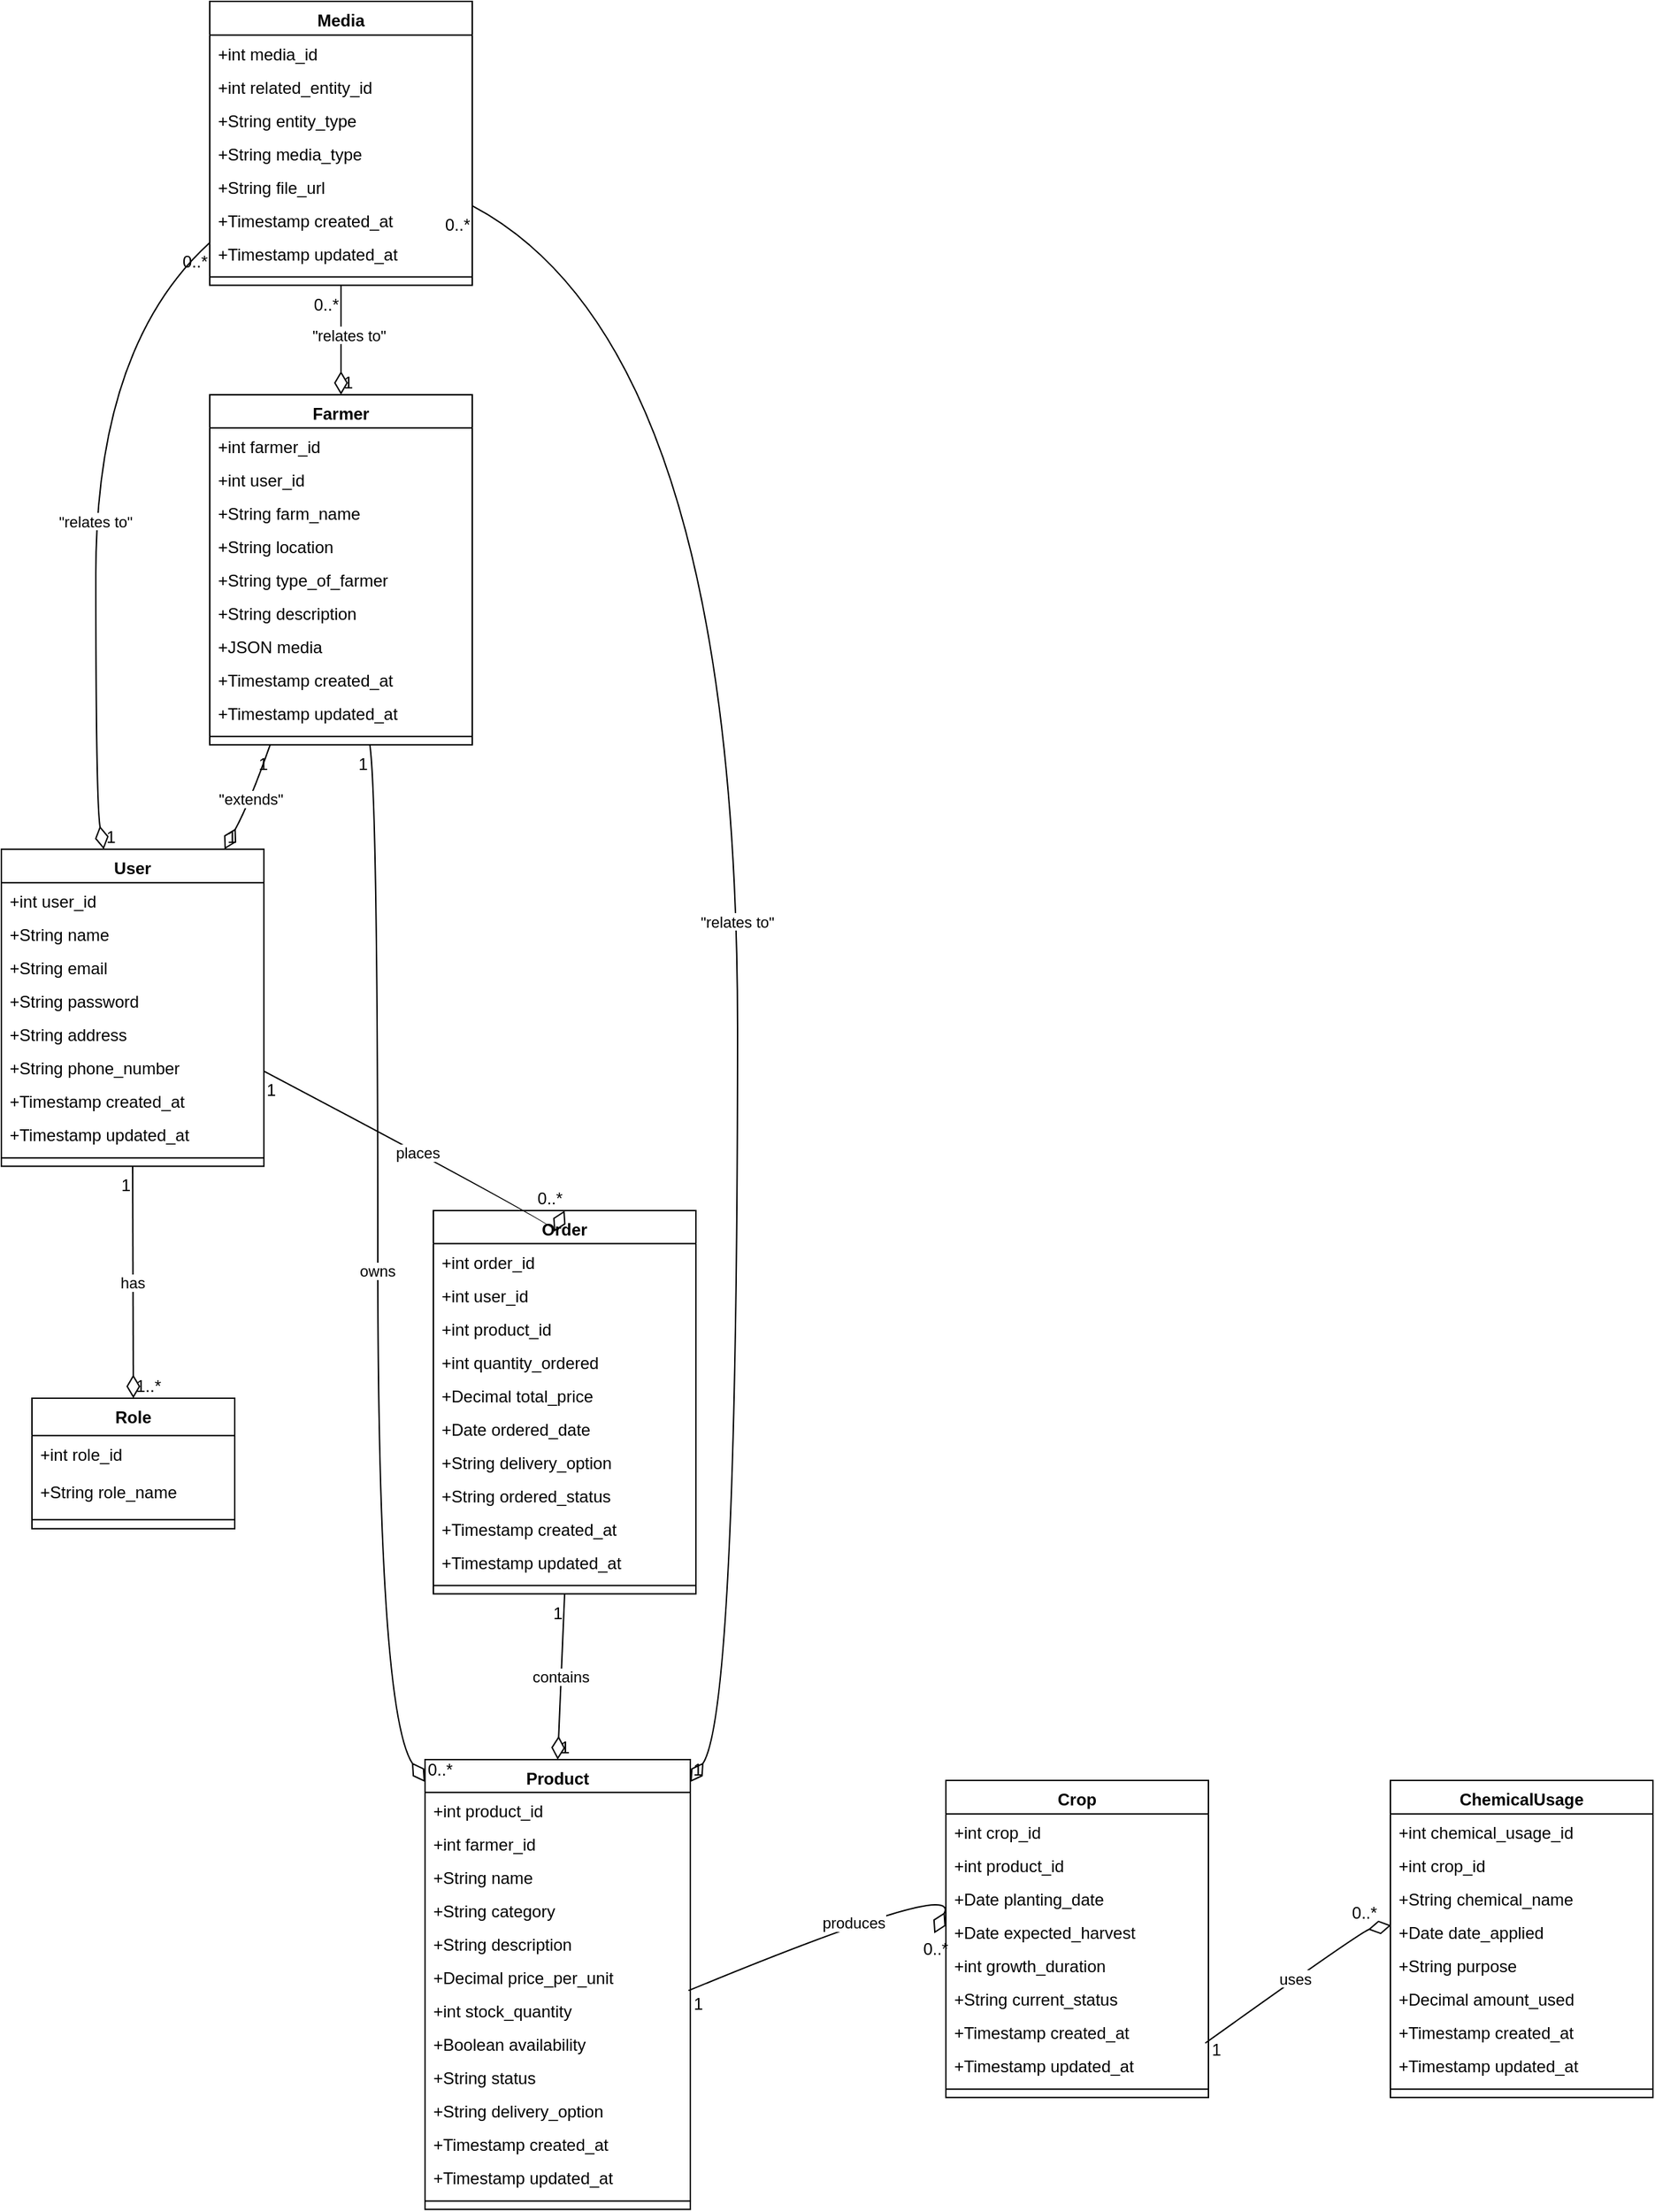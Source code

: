 <mxfile version="24.8.0">
  <diagram name="Page-1" id="ghGs1HB1qicQgcvRpp9M">
    <mxGraphModel dx="3500" dy="1857" grid="1" gridSize="10" guides="1" tooltips="1" connect="1" arrows="1" fold="1" page="1" pageScale="1" pageWidth="850" pageHeight="1100" math="0" shadow="0">
      <root>
        <mxCell id="0" />
        <mxCell id="1" parent="0" />
        <mxCell id="zw1SAavDIwvE712rOxfx-1" value="User" style="swimlane;fontStyle=1;align=center;verticalAlign=top;childLayout=stackLayout;horizontal=1;startSize=24.063;horizontalStack=0;resizeParent=1;resizeParentMax=0;resizeLast=0;collapsible=0;marginBottom=0;" parent="1" vertex="1">
          <mxGeometry x="20" y="630" width="189" height="228.063" as="geometry" />
        </mxCell>
        <mxCell id="zw1SAavDIwvE712rOxfx-2" value="+int user_id" style="text;strokeColor=none;fillColor=none;align=left;verticalAlign=top;spacingLeft=4;spacingRight=4;overflow=hidden;rotatable=0;points=[[0,0.5],[1,0.5]];portConstraint=eastwest;" parent="zw1SAavDIwvE712rOxfx-1" vertex="1">
          <mxGeometry y="24.063" width="189" height="24" as="geometry" />
        </mxCell>
        <mxCell id="zw1SAavDIwvE712rOxfx-3" value="+String name" style="text;strokeColor=none;fillColor=none;align=left;verticalAlign=top;spacingLeft=4;spacingRight=4;overflow=hidden;rotatable=0;points=[[0,0.5],[1,0.5]];portConstraint=eastwest;" parent="zw1SAavDIwvE712rOxfx-1" vertex="1">
          <mxGeometry y="48.063" width="189" height="24" as="geometry" />
        </mxCell>
        <mxCell id="zw1SAavDIwvE712rOxfx-4" value="+String email" style="text;strokeColor=none;fillColor=none;align=left;verticalAlign=top;spacingLeft=4;spacingRight=4;overflow=hidden;rotatable=0;points=[[0,0.5],[1,0.5]];portConstraint=eastwest;" parent="zw1SAavDIwvE712rOxfx-1" vertex="1">
          <mxGeometry y="72.063" width="189" height="24" as="geometry" />
        </mxCell>
        <mxCell id="zw1SAavDIwvE712rOxfx-5" value="+String password" style="text;strokeColor=none;fillColor=none;align=left;verticalAlign=top;spacingLeft=4;spacingRight=4;overflow=hidden;rotatable=0;points=[[0,0.5],[1,0.5]];portConstraint=eastwest;" parent="zw1SAavDIwvE712rOxfx-1" vertex="1">
          <mxGeometry y="96.063" width="189" height="24" as="geometry" />
        </mxCell>
        <mxCell id="zw1SAavDIwvE712rOxfx-6" value="+String address" style="text;strokeColor=none;fillColor=none;align=left;verticalAlign=top;spacingLeft=4;spacingRight=4;overflow=hidden;rotatable=0;points=[[0,0.5],[1,0.5]];portConstraint=eastwest;" parent="zw1SAavDIwvE712rOxfx-1" vertex="1">
          <mxGeometry y="120.063" width="189" height="24" as="geometry" />
        </mxCell>
        <mxCell id="zw1SAavDIwvE712rOxfx-7" value="+String phone_number" style="text;strokeColor=none;fillColor=none;align=left;verticalAlign=top;spacingLeft=4;spacingRight=4;overflow=hidden;rotatable=0;points=[[0,0.5],[1,0.5]];portConstraint=eastwest;" parent="zw1SAavDIwvE712rOxfx-1" vertex="1">
          <mxGeometry y="144.063" width="189" height="24" as="geometry" />
        </mxCell>
        <mxCell id="zw1SAavDIwvE712rOxfx-8" value="+Timestamp created_at" style="text;strokeColor=none;fillColor=none;align=left;verticalAlign=top;spacingLeft=4;spacingRight=4;overflow=hidden;rotatable=0;points=[[0,0.5],[1,0.5]];portConstraint=eastwest;" parent="zw1SAavDIwvE712rOxfx-1" vertex="1">
          <mxGeometry y="168.063" width="189" height="24" as="geometry" />
        </mxCell>
        <mxCell id="zw1SAavDIwvE712rOxfx-9" value="+Timestamp updated_at" style="text;strokeColor=none;fillColor=none;align=left;verticalAlign=top;spacingLeft=4;spacingRight=4;overflow=hidden;rotatable=0;points=[[0,0.5],[1,0.5]];portConstraint=eastwest;" parent="zw1SAavDIwvE712rOxfx-1" vertex="1">
          <mxGeometry y="192.063" width="189" height="24" as="geometry" />
        </mxCell>
        <mxCell id="zw1SAavDIwvE712rOxfx-10" style="line;strokeWidth=1;fillColor=none;align=left;verticalAlign=middle;spacingTop=-1;spacingLeft=3;spacingRight=3;rotatable=0;labelPosition=right;points=[];portConstraint=eastwest;strokeColor=inherit;" parent="zw1SAavDIwvE712rOxfx-1" vertex="1">
          <mxGeometry y="216.063" width="189" height="12" as="geometry" />
        </mxCell>
        <mxCell id="zw1SAavDIwvE712rOxfx-11" value="Role" style="swimlane;fontStyle=1;align=center;verticalAlign=top;childLayout=stackLayout;horizontal=1;startSize=26.914;horizontalStack=0;resizeParent=1;resizeParentMax=0;resizeLast=0;collapsible=0;marginBottom=0;" parent="1" vertex="1">
          <mxGeometry x="42" y="1025" width="146" height="93.914" as="geometry" />
        </mxCell>
        <mxCell id="zw1SAavDIwvE712rOxfx-12" value="+int role_id" style="text;strokeColor=none;fillColor=none;align=left;verticalAlign=top;spacingLeft=4;spacingRight=4;overflow=hidden;rotatable=0;points=[[0,0.5],[1,0.5]];portConstraint=eastwest;" parent="zw1SAavDIwvE712rOxfx-11" vertex="1">
          <mxGeometry y="26.914" width="146" height="27" as="geometry" />
        </mxCell>
        <mxCell id="zw1SAavDIwvE712rOxfx-13" value="+String role_name" style="text;strokeColor=none;fillColor=none;align=left;verticalAlign=top;spacingLeft=4;spacingRight=4;overflow=hidden;rotatable=0;points=[[0,0.5],[1,0.5]];portConstraint=eastwest;" parent="zw1SAavDIwvE712rOxfx-11" vertex="1">
          <mxGeometry y="53.914" width="146" height="27" as="geometry" />
        </mxCell>
        <mxCell id="zw1SAavDIwvE712rOxfx-14" style="line;strokeWidth=1;fillColor=none;align=left;verticalAlign=middle;spacingTop=-1;spacingLeft=3;spacingRight=3;rotatable=0;labelPosition=right;points=[];portConstraint=eastwest;strokeColor=inherit;" parent="zw1SAavDIwvE712rOxfx-11" vertex="1">
          <mxGeometry y="80.914" width="146" height="13" as="geometry" />
        </mxCell>
        <mxCell id="zw1SAavDIwvE712rOxfx-15" value="Farmer" style="swimlane;fontStyle=1;align=center;verticalAlign=top;childLayout=stackLayout;horizontal=1;startSize=23.905;horizontalStack=0;resizeParent=1;resizeParentMax=0;resizeLast=0;collapsible=0;marginBottom=0;" parent="1" vertex="1">
          <mxGeometry x="170" y="303" width="189" height="251.905" as="geometry" />
        </mxCell>
        <mxCell id="zw1SAavDIwvE712rOxfx-16" value="+int farmer_id" style="text;strokeColor=none;fillColor=none;align=left;verticalAlign=top;spacingLeft=4;spacingRight=4;overflow=hidden;rotatable=0;points=[[0,0.5],[1,0.5]];portConstraint=eastwest;" parent="zw1SAavDIwvE712rOxfx-15" vertex="1">
          <mxGeometry y="23.905" width="189" height="24" as="geometry" />
        </mxCell>
        <mxCell id="zw1SAavDIwvE712rOxfx-17" value="+int user_id" style="text;strokeColor=none;fillColor=none;align=left;verticalAlign=top;spacingLeft=4;spacingRight=4;overflow=hidden;rotatable=0;points=[[0,0.5],[1,0.5]];portConstraint=eastwest;" parent="zw1SAavDIwvE712rOxfx-15" vertex="1">
          <mxGeometry y="47.905" width="189" height="24" as="geometry" />
        </mxCell>
        <mxCell id="zw1SAavDIwvE712rOxfx-18" value="+String farm_name" style="text;strokeColor=none;fillColor=none;align=left;verticalAlign=top;spacingLeft=4;spacingRight=4;overflow=hidden;rotatable=0;points=[[0,0.5],[1,0.5]];portConstraint=eastwest;" parent="zw1SAavDIwvE712rOxfx-15" vertex="1">
          <mxGeometry y="71.905" width="189" height="24" as="geometry" />
        </mxCell>
        <mxCell id="zw1SAavDIwvE712rOxfx-19" value="+String location" style="text;strokeColor=none;fillColor=none;align=left;verticalAlign=top;spacingLeft=4;spacingRight=4;overflow=hidden;rotatable=0;points=[[0,0.5],[1,0.5]];portConstraint=eastwest;" parent="zw1SAavDIwvE712rOxfx-15" vertex="1">
          <mxGeometry y="95.905" width="189" height="24" as="geometry" />
        </mxCell>
        <mxCell id="zw1SAavDIwvE712rOxfx-20" value="+String type_of_farmer" style="text;strokeColor=none;fillColor=none;align=left;verticalAlign=top;spacingLeft=4;spacingRight=4;overflow=hidden;rotatable=0;points=[[0,0.5],[1,0.5]];portConstraint=eastwest;" parent="zw1SAavDIwvE712rOxfx-15" vertex="1">
          <mxGeometry y="119.905" width="189" height="24" as="geometry" />
        </mxCell>
        <mxCell id="zw1SAavDIwvE712rOxfx-21" value="+String description" style="text;strokeColor=none;fillColor=none;align=left;verticalAlign=top;spacingLeft=4;spacingRight=4;overflow=hidden;rotatable=0;points=[[0,0.5],[1,0.5]];portConstraint=eastwest;" parent="zw1SAavDIwvE712rOxfx-15" vertex="1">
          <mxGeometry y="143.905" width="189" height="24" as="geometry" />
        </mxCell>
        <mxCell id="zw1SAavDIwvE712rOxfx-22" value="+JSON media" style="text;strokeColor=none;fillColor=none;align=left;verticalAlign=top;spacingLeft=4;spacingRight=4;overflow=hidden;rotatable=0;points=[[0,0.5],[1,0.5]];portConstraint=eastwest;" parent="zw1SAavDIwvE712rOxfx-15" vertex="1">
          <mxGeometry y="167.905" width="189" height="24" as="geometry" />
        </mxCell>
        <mxCell id="zw1SAavDIwvE712rOxfx-23" value="+Timestamp created_at" style="text;strokeColor=none;fillColor=none;align=left;verticalAlign=top;spacingLeft=4;spacingRight=4;overflow=hidden;rotatable=0;points=[[0,0.5],[1,0.5]];portConstraint=eastwest;" parent="zw1SAavDIwvE712rOxfx-15" vertex="1">
          <mxGeometry y="191.905" width="189" height="24" as="geometry" />
        </mxCell>
        <mxCell id="zw1SAavDIwvE712rOxfx-24" value="+Timestamp updated_at" style="text;strokeColor=none;fillColor=none;align=left;verticalAlign=top;spacingLeft=4;spacingRight=4;overflow=hidden;rotatable=0;points=[[0,0.5],[1,0.5]];portConstraint=eastwest;" parent="zw1SAavDIwvE712rOxfx-15" vertex="1">
          <mxGeometry y="215.905" width="189" height="24" as="geometry" />
        </mxCell>
        <mxCell id="zw1SAavDIwvE712rOxfx-25" style="line;strokeWidth=1;fillColor=none;align=left;verticalAlign=middle;spacingTop=-1;spacingLeft=3;spacingRight=3;rotatable=0;labelPosition=right;points=[];portConstraint=eastwest;strokeColor=inherit;" parent="zw1SAavDIwvE712rOxfx-15" vertex="1">
          <mxGeometry y="239.905" width="189" height="12" as="geometry" />
        </mxCell>
        <mxCell id="zw1SAavDIwvE712rOxfx-26" value="Product" style="swimlane;fontStyle=1;align=center;verticalAlign=top;childLayout=stackLayout;horizontal=1;startSize=23.57;horizontalStack=0;resizeParent=1;resizeParentMax=0;resizeLast=0;collapsible=0;marginBottom=0;" parent="1" vertex="1">
          <mxGeometry x="325" y="1285" width="191" height="323.57" as="geometry" />
        </mxCell>
        <mxCell id="zw1SAavDIwvE712rOxfx-27" value="+int product_id" style="text;strokeColor=none;fillColor=none;align=left;verticalAlign=top;spacingLeft=4;spacingRight=4;overflow=hidden;rotatable=0;points=[[0,0.5],[1,0.5]];portConstraint=eastwest;" parent="zw1SAavDIwvE712rOxfx-26" vertex="1">
          <mxGeometry y="23.57" width="191" height="24" as="geometry" />
        </mxCell>
        <mxCell id="zw1SAavDIwvE712rOxfx-28" value="+int farmer_id" style="text;strokeColor=none;fillColor=none;align=left;verticalAlign=top;spacingLeft=4;spacingRight=4;overflow=hidden;rotatable=0;points=[[0,0.5],[1,0.5]];portConstraint=eastwest;" parent="zw1SAavDIwvE712rOxfx-26" vertex="1">
          <mxGeometry y="47.57" width="191" height="24" as="geometry" />
        </mxCell>
        <mxCell id="zw1SAavDIwvE712rOxfx-29" value="+String name" style="text;strokeColor=none;fillColor=none;align=left;verticalAlign=top;spacingLeft=4;spacingRight=4;overflow=hidden;rotatable=0;points=[[0,0.5],[1,0.5]];portConstraint=eastwest;" parent="zw1SAavDIwvE712rOxfx-26" vertex="1">
          <mxGeometry y="71.57" width="191" height="24" as="geometry" />
        </mxCell>
        <mxCell id="zw1SAavDIwvE712rOxfx-30" value="+String category" style="text;strokeColor=none;fillColor=none;align=left;verticalAlign=top;spacingLeft=4;spacingRight=4;overflow=hidden;rotatable=0;points=[[0,0.5],[1,0.5]];portConstraint=eastwest;" parent="zw1SAavDIwvE712rOxfx-26" vertex="1">
          <mxGeometry y="95.57" width="191" height="24" as="geometry" />
        </mxCell>
        <mxCell id="zw1SAavDIwvE712rOxfx-31" value="+String description" style="text;strokeColor=none;fillColor=none;align=left;verticalAlign=top;spacingLeft=4;spacingRight=4;overflow=hidden;rotatable=0;points=[[0,0.5],[1,0.5]];portConstraint=eastwest;" parent="zw1SAavDIwvE712rOxfx-26" vertex="1">
          <mxGeometry y="119.57" width="191" height="24" as="geometry" />
        </mxCell>
        <mxCell id="zw1SAavDIwvE712rOxfx-32" value="+Decimal price_per_unit" style="text;strokeColor=none;fillColor=none;align=left;verticalAlign=top;spacingLeft=4;spacingRight=4;overflow=hidden;rotatable=0;points=[[0,0.5],[1,0.5]];portConstraint=eastwest;" parent="zw1SAavDIwvE712rOxfx-26" vertex="1">
          <mxGeometry y="143.57" width="191" height="24" as="geometry" />
        </mxCell>
        <mxCell id="zw1SAavDIwvE712rOxfx-33" value="+int stock_quantity" style="text;strokeColor=none;fillColor=none;align=left;verticalAlign=top;spacingLeft=4;spacingRight=4;overflow=hidden;rotatable=0;points=[[0,0.5],[1,0.5]];portConstraint=eastwest;" parent="zw1SAavDIwvE712rOxfx-26" vertex="1">
          <mxGeometry y="167.57" width="191" height="24" as="geometry" />
        </mxCell>
        <mxCell id="zw1SAavDIwvE712rOxfx-34" value="+Boolean availability" style="text;strokeColor=none;fillColor=none;align=left;verticalAlign=top;spacingLeft=4;spacingRight=4;overflow=hidden;rotatable=0;points=[[0,0.5],[1,0.5]];portConstraint=eastwest;" parent="zw1SAavDIwvE712rOxfx-26" vertex="1">
          <mxGeometry y="191.57" width="191" height="24" as="geometry" />
        </mxCell>
        <mxCell id="zw1SAavDIwvE712rOxfx-35" value="+String status" style="text;strokeColor=none;fillColor=none;align=left;verticalAlign=top;spacingLeft=4;spacingRight=4;overflow=hidden;rotatable=0;points=[[0,0.5],[1,0.5]];portConstraint=eastwest;" parent="zw1SAavDIwvE712rOxfx-26" vertex="1">
          <mxGeometry y="215.57" width="191" height="24" as="geometry" />
        </mxCell>
        <mxCell id="zw1SAavDIwvE712rOxfx-36" value="+String delivery_option" style="text;strokeColor=none;fillColor=none;align=left;verticalAlign=top;spacingLeft=4;spacingRight=4;overflow=hidden;rotatable=0;points=[[0,0.5],[1,0.5]];portConstraint=eastwest;" parent="zw1SAavDIwvE712rOxfx-26" vertex="1">
          <mxGeometry y="239.57" width="191" height="24" as="geometry" />
        </mxCell>
        <mxCell id="zw1SAavDIwvE712rOxfx-37" value="+Timestamp created_at" style="text;strokeColor=none;fillColor=none;align=left;verticalAlign=top;spacingLeft=4;spacingRight=4;overflow=hidden;rotatable=0;points=[[0,0.5],[1,0.5]];portConstraint=eastwest;" parent="zw1SAavDIwvE712rOxfx-26" vertex="1">
          <mxGeometry y="263.57" width="191" height="24" as="geometry" />
        </mxCell>
        <mxCell id="zw1SAavDIwvE712rOxfx-38" value="+Timestamp updated_at" style="text;strokeColor=none;fillColor=none;align=left;verticalAlign=top;spacingLeft=4;spacingRight=4;overflow=hidden;rotatable=0;points=[[0,0.5],[1,0.5]];portConstraint=eastwest;" parent="zw1SAavDIwvE712rOxfx-26" vertex="1">
          <mxGeometry y="287.57" width="191" height="24" as="geometry" />
        </mxCell>
        <mxCell id="zw1SAavDIwvE712rOxfx-39" style="line;strokeWidth=1;fillColor=none;align=left;verticalAlign=middle;spacingTop=-1;spacingLeft=3;spacingRight=3;rotatable=0;labelPosition=right;points=[];portConstraint=eastwest;strokeColor=inherit;" parent="zw1SAavDIwvE712rOxfx-26" vertex="1">
          <mxGeometry y="311.57" width="191" height="12" as="geometry" />
        </mxCell>
        <mxCell id="zw1SAavDIwvE712rOxfx-40" value="Crop" style="swimlane;fontStyle=1;align=center;verticalAlign=top;childLayout=stackLayout;horizontal=1;startSize=24.063;horizontalStack=0;resizeParent=1;resizeParentMax=0;resizeLast=0;collapsible=0;marginBottom=0;" parent="1" vertex="1">
          <mxGeometry x="700" y="1300" width="189" height="228.063" as="geometry" />
        </mxCell>
        <mxCell id="zw1SAavDIwvE712rOxfx-41" value="+int crop_id" style="text;strokeColor=none;fillColor=none;align=left;verticalAlign=top;spacingLeft=4;spacingRight=4;overflow=hidden;rotatable=0;points=[[0,0.5],[1,0.5]];portConstraint=eastwest;" parent="zw1SAavDIwvE712rOxfx-40" vertex="1">
          <mxGeometry y="24.063" width="189" height="24" as="geometry" />
        </mxCell>
        <mxCell id="zw1SAavDIwvE712rOxfx-42" value="+int product_id" style="text;strokeColor=none;fillColor=none;align=left;verticalAlign=top;spacingLeft=4;spacingRight=4;overflow=hidden;rotatable=0;points=[[0,0.5],[1,0.5]];portConstraint=eastwest;" parent="zw1SAavDIwvE712rOxfx-40" vertex="1">
          <mxGeometry y="48.063" width="189" height="24" as="geometry" />
        </mxCell>
        <mxCell id="zw1SAavDIwvE712rOxfx-43" value="+Date planting_date" style="text;strokeColor=none;fillColor=none;align=left;verticalAlign=top;spacingLeft=4;spacingRight=4;overflow=hidden;rotatable=0;points=[[0,0.5],[1,0.5]];portConstraint=eastwest;" parent="zw1SAavDIwvE712rOxfx-40" vertex="1">
          <mxGeometry y="72.063" width="189" height="24" as="geometry" />
        </mxCell>
        <mxCell id="zw1SAavDIwvE712rOxfx-44" value="+Date expected_harvest" style="text;strokeColor=none;fillColor=none;align=left;verticalAlign=top;spacingLeft=4;spacingRight=4;overflow=hidden;rotatable=0;points=[[0,0.5],[1,0.5]];portConstraint=eastwest;" parent="zw1SAavDIwvE712rOxfx-40" vertex="1">
          <mxGeometry y="96.063" width="189" height="24" as="geometry" />
        </mxCell>
        <mxCell id="zw1SAavDIwvE712rOxfx-45" value="+int growth_duration" style="text;strokeColor=none;fillColor=none;align=left;verticalAlign=top;spacingLeft=4;spacingRight=4;overflow=hidden;rotatable=0;points=[[0,0.5],[1,0.5]];portConstraint=eastwest;" parent="zw1SAavDIwvE712rOxfx-40" vertex="1">
          <mxGeometry y="120.063" width="189" height="24" as="geometry" />
        </mxCell>
        <mxCell id="zw1SAavDIwvE712rOxfx-46" value="+String current_status" style="text;strokeColor=none;fillColor=none;align=left;verticalAlign=top;spacingLeft=4;spacingRight=4;overflow=hidden;rotatable=0;points=[[0,0.5],[1,0.5]];portConstraint=eastwest;" parent="zw1SAavDIwvE712rOxfx-40" vertex="1">
          <mxGeometry y="144.063" width="189" height="24" as="geometry" />
        </mxCell>
        <mxCell id="zw1SAavDIwvE712rOxfx-47" value="+Timestamp created_at" style="text;strokeColor=none;fillColor=none;align=left;verticalAlign=top;spacingLeft=4;spacingRight=4;overflow=hidden;rotatable=0;points=[[0,0.5],[1,0.5]];portConstraint=eastwest;" parent="zw1SAavDIwvE712rOxfx-40" vertex="1">
          <mxGeometry y="168.063" width="189" height="24" as="geometry" />
        </mxCell>
        <mxCell id="zw1SAavDIwvE712rOxfx-48" value="+Timestamp updated_at" style="text;strokeColor=none;fillColor=none;align=left;verticalAlign=top;spacingLeft=4;spacingRight=4;overflow=hidden;rotatable=0;points=[[0,0.5],[1,0.5]];portConstraint=eastwest;" parent="zw1SAavDIwvE712rOxfx-40" vertex="1">
          <mxGeometry y="192.063" width="189" height="24" as="geometry" />
        </mxCell>
        <mxCell id="zw1SAavDIwvE712rOxfx-49" style="line;strokeWidth=1;fillColor=none;align=left;verticalAlign=middle;spacingTop=-1;spacingLeft=3;spacingRight=3;rotatable=0;labelPosition=right;points=[];portConstraint=eastwest;strokeColor=inherit;" parent="zw1SAavDIwvE712rOxfx-40" vertex="1">
          <mxGeometry y="216.063" width="189" height="12" as="geometry" />
        </mxCell>
        <mxCell id="zw1SAavDIwvE712rOxfx-50" value="ChemicalUsage" style="swimlane;fontStyle=1;align=center;verticalAlign=top;childLayout=stackLayout;horizontal=1;startSize=24.063;horizontalStack=0;resizeParent=1;resizeParentMax=0;resizeLast=0;collapsible=0;marginBottom=0;" parent="1" vertex="1">
          <mxGeometry x="1020" y="1300" width="189" height="228.063" as="geometry" />
        </mxCell>
        <mxCell id="zw1SAavDIwvE712rOxfx-51" value="+int chemical_usage_id" style="text;strokeColor=none;fillColor=none;align=left;verticalAlign=top;spacingLeft=4;spacingRight=4;overflow=hidden;rotatable=0;points=[[0,0.5],[1,0.5]];portConstraint=eastwest;" parent="zw1SAavDIwvE712rOxfx-50" vertex="1">
          <mxGeometry y="24.063" width="189" height="24" as="geometry" />
        </mxCell>
        <mxCell id="zw1SAavDIwvE712rOxfx-52" value="+int crop_id" style="text;strokeColor=none;fillColor=none;align=left;verticalAlign=top;spacingLeft=4;spacingRight=4;overflow=hidden;rotatable=0;points=[[0,0.5],[1,0.5]];portConstraint=eastwest;" parent="zw1SAavDIwvE712rOxfx-50" vertex="1">
          <mxGeometry y="48.063" width="189" height="24" as="geometry" />
        </mxCell>
        <mxCell id="zw1SAavDIwvE712rOxfx-53" value="+String chemical_name" style="text;strokeColor=none;fillColor=none;align=left;verticalAlign=top;spacingLeft=4;spacingRight=4;overflow=hidden;rotatable=0;points=[[0,0.5],[1,0.5]];portConstraint=eastwest;" parent="zw1SAavDIwvE712rOxfx-50" vertex="1">
          <mxGeometry y="72.063" width="189" height="24" as="geometry" />
        </mxCell>
        <mxCell id="zw1SAavDIwvE712rOxfx-54" value="+Date date_applied" style="text;strokeColor=none;fillColor=none;align=left;verticalAlign=top;spacingLeft=4;spacingRight=4;overflow=hidden;rotatable=0;points=[[0,0.5],[1,0.5]];portConstraint=eastwest;" parent="zw1SAavDIwvE712rOxfx-50" vertex="1">
          <mxGeometry y="96.063" width="189" height="24" as="geometry" />
        </mxCell>
        <mxCell id="zw1SAavDIwvE712rOxfx-55" value="+String purpose" style="text;strokeColor=none;fillColor=none;align=left;verticalAlign=top;spacingLeft=4;spacingRight=4;overflow=hidden;rotatable=0;points=[[0,0.5],[1,0.5]];portConstraint=eastwest;" parent="zw1SAavDIwvE712rOxfx-50" vertex="1">
          <mxGeometry y="120.063" width="189" height="24" as="geometry" />
        </mxCell>
        <mxCell id="zw1SAavDIwvE712rOxfx-56" value="+Decimal amount_used" style="text;strokeColor=none;fillColor=none;align=left;verticalAlign=top;spacingLeft=4;spacingRight=4;overflow=hidden;rotatable=0;points=[[0,0.5],[1,0.5]];portConstraint=eastwest;" parent="zw1SAavDIwvE712rOxfx-50" vertex="1">
          <mxGeometry y="144.063" width="189" height="24" as="geometry" />
        </mxCell>
        <mxCell id="zw1SAavDIwvE712rOxfx-57" value="+Timestamp created_at" style="text;strokeColor=none;fillColor=none;align=left;verticalAlign=top;spacingLeft=4;spacingRight=4;overflow=hidden;rotatable=0;points=[[0,0.5],[1,0.5]];portConstraint=eastwest;" parent="zw1SAavDIwvE712rOxfx-50" vertex="1">
          <mxGeometry y="168.063" width="189" height="24" as="geometry" />
        </mxCell>
        <mxCell id="zw1SAavDIwvE712rOxfx-58" value="+Timestamp updated_at" style="text;strokeColor=none;fillColor=none;align=left;verticalAlign=top;spacingLeft=4;spacingRight=4;overflow=hidden;rotatable=0;points=[[0,0.5],[1,0.5]];portConstraint=eastwest;" parent="zw1SAavDIwvE712rOxfx-50" vertex="1">
          <mxGeometry y="192.063" width="189" height="24" as="geometry" />
        </mxCell>
        <mxCell id="zw1SAavDIwvE712rOxfx-59" style="line;strokeWidth=1;fillColor=none;align=left;verticalAlign=middle;spacingTop=-1;spacingLeft=3;spacingRight=3;rotatable=0;labelPosition=right;points=[];portConstraint=eastwest;strokeColor=inherit;" parent="zw1SAavDIwvE712rOxfx-50" vertex="1">
          <mxGeometry y="216.063" width="189" height="12" as="geometry" />
        </mxCell>
        <mxCell id="zw1SAavDIwvE712rOxfx-60" value="Order" style="swimlane;fontStyle=1;align=center;verticalAlign=top;childLayout=stackLayout;horizontal=1;startSize=23.774;horizontalStack=0;resizeParent=1;resizeParentMax=0;resizeLast=0;collapsible=0;marginBottom=0;" parent="1" vertex="1">
          <mxGeometry x="331" y="890" width="189" height="275.774" as="geometry" />
        </mxCell>
        <mxCell id="zw1SAavDIwvE712rOxfx-61" value="+int order_id" style="text;strokeColor=none;fillColor=none;align=left;verticalAlign=top;spacingLeft=4;spacingRight=4;overflow=hidden;rotatable=0;points=[[0,0.5],[1,0.5]];portConstraint=eastwest;" parent="zw1SAavDIwvE712rOxfx-60" vertex="1">
          <mxGeometry y="23.774" width="189" height="24" as="geometry" />
        </mxCell>
        <mxCell id="zw1SAavDIwvE712rOxfx-62" value="+int user_id" style="text;strokeColor=none;fillColor=none;align=left;verticalAlign=top;spacingLeft=4;spacingRight=4;overflow=hidden;rotatable=0;points=[[0,0.5],[1,0.5]];portConstraint=eastwest;" parent="zw1SAavDIwvE712rOxfx-60" vertex="1">
          <mxGeometry y="47.774" width="189" height="24" as="geometry" />
        </mxCell>
        <mxCell id="zw1SAavDIwvE712rOxfx-63" value="+int product_id" style="text;strokeColor=none;fillColor=none;align=left;verticalAlign=top;spacingLeft=4;spacingRight=4;overflow=hidden;rotatable=0;points=[[0,0.5],[1,0.5]];portConstraint=eastwest;" parent="zw1SAavDIwvE712rOxfx-60" vertex="1">
          <mxGeometry y="71.774" width="189" height="24" as="geometry" />
        </mxCell>
        <mxCell id="zw1SAavDIwvE712rOxfx-64" value="+int quantity_ordered" style="text;strokeColor=none;fillColor=none;align=left;verticalAlign=top;spacingLeft=4;spacingRight=4;overflow=hidden;rotatable=0;points=[[0,0.5],[1,0.5]];portConstraint=eastwest;" parent="zw1SAavDIwvE712rOxfx-60" vertex="1">
          <mxGeometry y="95.774" width="189" height="24" as="geometry" />
        </mxCell>
        <mxCell id="zw1SAavDIwvE712rOxfx-65" value="+Decimal total_price" style="text;strokeColor=none;fillColor=none;align=left;verticalAlign=top;spacingLeft=4;spacingRight=4;overflow=hidden;rotatable=0;points=[[0,0.5],[1,0.5]];portConstraint=eastwest;" parent="zw1SAavDIwvE712rOxfx-60" vertex="1">
          <mxGeometry y="119.774" width="189" height="24" as="geometry" />
        </mxCell>
        <mxCell id="zw1SAavDIwvE712rOxfx-66" value="+Date ordered_date" style="text;strokeColor=none;fillColor=none;align=left;verticalAlign=top;spacingLeft=4;spacingRight=4;overflow=hidden;rotatable=0;points=[[0,0.5],[1,0.5]];portConstraint=eastwest;" parent="zw1SAavDIwvE712rOxfx-60" vertex="1">
          <mxGeometry y="143.774" width="189" height="24" as="geometry" />
        </mxCell>
        <mxCell id="zw1SAavDIwvE712rOxfx-67" value="+String delivery_option" style="text;strokeColor=none;fillColor=none;align=left;verticalAlign=top;spacingLeft=4;spacingRight=4;overflow=hidden;rotatable=0;points=[[0,0.5],[1,0.5]];portConstraint=eastwest;" parent="zw1SAavDIwvE712rOxfx-60" vertex="1">
          <mxGeometry y="167.774" width="189" height="24" as="geometry" />
        </mxCell>
        <mxCell id="zw1SAavDIwvE712rOxfx-68" value="+String ordered_status" style="text;strokeColor=none;fillColor=none;align=left;verticalAlign=top;spacingLeft=4;spacingRight=4;overflow=hidden;rotatable=0;points=[[0,0.5],[1,0.5]];portConstraint=eastwest;" parent="zw1SAavDIwvE712rOxfx-60" vertex="1">
          <mxGeometry y="191.774" width="189" height="24" as="geometry" />
        </mxCell>
        <mxCell id="zw1SAavDIwvE712rOxfx-69" value="+Timestamp created_at" style="text;strokeColor=none;fillColor=none;align=left;verticalAlign=top;spacingLeft=4;spacingRight=4;overflow=hidden;rotatable=0;points=[[0,0.5],[1,0.5]];portConstraint=eastwest;" parent="zw1SAavDIwvE712rOxfx-60" vertex="1">
          <mxGeometry y="215.774" width="189" height="24" as="geometry" />
        </mxCell>
        <mxCell id="zw1SAavDIwvE712rOxfx-70" value="+Timestamp updated_at" style="text;strokeColor=none;fillColor=none;align=left;verticalAlign=top;spacingLeft=4;spacingRight=4;overflow=hidden;rotatable=0;points=[[0,0.5],[1,0.5]];portConstraint=eastwest;" parent="zw1SAavDIwvE712rOxfx-60" vertex="1">
          <mxGeometry y="239.774" width="189" height="24" as="geometry" />
        </mxCell>
        <mxCell id="zw1SAavDIwvE712rOxfx-71" style="line;strokeWidth=1;fillColor=none;align=left;verticalAlign=middle;spacingTop=-1;spacingLeft=3;spacingRight=3;rotatable=0;labelPosition=right;points=[];portConstraint=eastwest;strokeColor=inherit;" parent="zw1SAavDIwvE712rOxfx-60" vertex="1">
          <mxGeometry y="263.774" width="189" height="12" as="geometry" />
        </mxCell>
        <mxCell id="zw1SAavDIwvE712rOxfx-72" value="Media" style="swimlane;fontStyle=1;align=center;verticalAlign=top;childLayout=stackLayout;horizontal=1;startSize=24.259;horizontalStack=0;resizeParent=1;resizeParentMax=0;resizeLast=0;collapsible=0;marginBottom=0;" parent="1" vertex="1">
          <mxGeometry x="170" y="20" width="189" height="204.259" as="geometry" />
        </mxCell>
        <mxCell id="zw1SAavDIwvE712rOxfx-73" value="+int media_id" style="text;strokeColor=none;fillColor=none;align=left;verticalAlign=top;spacingLeft=4;spacingRight=4;overflow=hidden;rotatable=0;points=[[0,0.5],[1,0.5]];portConstraint=eastwest;" parent="zw1SAavDIwvE712rOxfx-72" vertex="1">
          <mxGeometry y="24.259" width="189" height="24" as="geometry" />
        </mxCell>
        <mxCell id="zw1SAavDIwvE712rOxfx-74" value="+int related_entity_id" style="text;strokeColor=none;fillColor=none;align=left;verticalAlign=top;spacingLeft=4;spacingRight=4;overflow=hidden;rotatable=0;points=[[0,0.5],[1,0.5]];portConstraint=eastwest;" parent="zw1SAavDIwvE712rOxfx-72" vertex="1">
          <mxGeometry y="48.259" width="189" height="24" as="geometry" />
        </mxCell>
        <mxCell id="zw1SAavDIwvE712rOxfx-75" value="+String entity_type" style="text;strokeColor=none;fillColor=none;align=left;verticalAlign=top;spacingLeft=4;spacingRight=4;overflow=hidden;rotatable=0;points=[[0,0.5],[1,0.5]];portConstraint=eastwest;" parent="zw1SAavDIwvE712rOxfx-72" vertex="1">
          <mxGeometry y="72.259" width="189" height="24" as="geometry" />
        </mxCell>
        <mxCell id="zw1SAavDIwvE712rOxfx-76" value="+String media_type" style="text;strokeColor=none;fillColor=none;align=left;verticalAlign=top;spacingLeft=4;spacingRight=4;overflow=hidden;rotatable=0;points=[[0,0.5],[1,0.5]];portConstraint=eastwest;" parent="zw1SAavDIwvE712rOxfx-72" vertex="1">
          <mxGeometry y="96.259" width="189" height="24" as="geometry" />
        </mxCell>
        <mxCell id="zw1SAavDIwvE712rOxfx-77" value="+String file_url" style="text;strokeColor=none;fillColor=none;align=left;verticalAlign=top;spacingLeft=4;spacingRight=4;overflow=hidden;rotatable=0;points=[[0,0.5],[1,0.5]];portConstraint=eastwest;" parent="zw1SAavDIwvE712rOxfx-72" vertex="1">
          <mxGeometry y="120.259" width="189" height="24" as="geometry" />
        </mxCell>
        <mxCell id="zw1SAavDIwvE712rOxfx-78" value="+Timestamp created_at" style="text;strokeColor=none;fillColor=none;align=left;verticalAlign=top;spacingLeft=4;spacingRight=4;overflow=hidden;rotatable=0;points=[[0,0.5],[1,0.5]];portConstraint=eastwest;" parent="zw1SAavDIwvE712rOxfx-72" vertex="1">
          <mxGeometry y="144.259" width="189" height="24" as="geometry" />
        </mxCell>
        <mxCell id="zw1SAavDIwvE712rOxfx-79" value="+Timestamp updated_at" style="text;strokeColor=none;fillColor=none;align=left;verticalAlign=top;spacingLeft=4;spacingRight=4;overflow=hidden;rotatable=0;points=[[0,0.5],[1,0.5]];portConstraint=eastwest;" parent="zw1SAavDIwvE712rOxfx-72" vertex="1">
          <mxGeometry y="168.259" width="189" height="24" as="geometry" />
        </mxCell>
        <mxCell id="zw1SAavDIwvE712rOxfx-80" style="line;strokeWidth=1;fillColor=none;align=left;verticalAlign=middle;spacingTop=-1;spacingLeft=3;spacingRight=3;rotatable=0;labelPosition=right;points=[];portConstraint=eastwest;strokeColor=inherit;" parent="zw1SAavDIwvE712rOxfx-72" vertex="1">
          <mxGeometry y="192.259" width="189" height="12" as="geometry" />
        </mxCell>
        <mxCell id="zw1SAavDIwvE712rOxfx-81" value="places" style="curved=1;startArrow=none;endArrow=diamondThin;endSize=14;endFill=0;exitX=1;exitY=0.7;entryX=0.5;entryY=0;rounded=0;" parent="1" source="zw1SAavDIwvE712rOxfx-1" target="zw1SAavDIwvE712rOxfx-60" edge="1">
          <mxGeometry relative="1" as="geometry">
            <Array as="points">
              <mxPoint x="420" y="901" />
            </Array>
          </mxGeometry>
        </mxCell>
        <mxCell id="zw1SAavDIwvE712rOxfx-82" value="1" style="edgeLabel;resizable=0;labelBackgroundColor=none;fontSize=12;align=left;verticalAlign=top;" parent="zw1SAavDIwvE712rOxfx-81" vertex="1">
          <mxGeometry x="-1" relative="1" as="geometry" />
        </mxCell>
        <mxCell id="zw1SAavDIwvE712rOxfx-83" value="0..*" style="edgeLabel;resizable=0;labelBackgroundColor=none;fontSize=12;align=right;verticalAlign=bottom;" parent="zw1SAavDIwvE712rOxfx-81" vertex="1">
          <mxGeometry x="1" relative="1" as="geometry" />
        </mxCell>
        <mxCell id="zw1SAavDIwvE712rOxfx-84" value="owns" style="curved=1;startArrow=none;endArrow=diamondThin;endSize=14;endFill=0;exitX=0.61;exitY=1;entryX=0;entryY=0.05;rounded=0;" parent="1" source="zw1SAavDIwvE712rOxfx-15" target="zw1SAavDIwvE712rOxfx-26" edge="1">
          <mxGeometry relative="1" as="geometry">
            <Array as="points">
              <mxPoint x="291" y="596" />
              <mxPoint x="291" y="1251" />
            </Array>
          </mxGeometry>
        </mxCell>
        <mxCell id="zw1SAavDIwvE712rOxfx-85" value="1" style="edgeLabel;resizable=0;labelBackgroundColor=none;fontSize=12;align=right;verticalAlign=top;" parent="zw1SAavDIwvE712rOxfx-84" vertex="1">
          <mxGeometry x="-1" relative="1" as="geometry" />
        </mxCell>
        <mxCell id="zw1SAavDIwvE712rOxfx-86" value="0..*" style="edgeLabel;resizable=0;labelBackgroundColor=none;fontSize=12;align=left;verticalAlign=bottom;" parent="zw1SAavDIwvE712rOxfx-84" vertex="1">
          <mxGeometry x="1" relative="1" as="geometry" />
        </mxCell>
        <mxCell id="zw1SAavDIwvE712rOxfx-87" value="produces" style="curved=1;startArrow=none;endArrow=diamondThin;endSize=14;endFill=0;exitX=0.993;exitY=0.944;rounded=0;entryX=0;entryY=0.164;entryDx=0;entryDy=0;entryPerimeter=0;exitDx=0;exitDy=0;exitPerimeter=0;" parent="1" source="zw1SAavDIwvE712rOxfx-32" edge="1">
          <mxGeometry relative="1" as="geometry">
            <Array as="points">
              <mxPoint x="711.59" y="1370" />
            </Array>
            <mxPoint x="520.0" y="1444.01" as="sourcePoint" />
            <mxPoint x="691.59" y="1409.999" as="targetPoint" />
          </mxGeometry>
        </mxCell>
        <mxCell id="zw1SAavDIwvE712rOxfx-88" value="1" style="edgeLabel;resizable=0;labelBackgroundColor=none;fontSize=12;align=right;verticalAlign=top;" parent="zw1SAavDIwvE712rOxfx-87" vertex="1">
          <mxGeometry x="-1" relative="1" as="geometry">
            <mxPoint x="12" y="-4" as="offset" />
          </mxGeometry>
        </mxCell>
        <mxCell id="zw1SAavDIwvE712rOxfx-89" value="0..*" style="edgeLabel;resizable=0;labelBackgroundColor=none;fontSize=12;align=left;verticalAlign=bottom;" parent="zw1SAavDIwvE712rOxfx-87" vertex="1">
          <mxGeometry x="1" relative="1" as="geometry">
            <mxPoint x="-10" y="20" as="offset" />
          </mxGeometry>
        </mxCell>
        <mxCell id="zw1SAavDIwvE712rOxfx-90" value="uses" style="curved=1;startArrow=none;endArrow=diamondThin;endSize=14;endFill=0;exitX=0.988;exitY=0.872;rounded=0;entryX=0.003;entryY=0.339;entryDx=0;entryDy=0;entryPerimeter=0;exitDx=0;exitDy=0;exitPerimeter=0;" parent="1" source="zw1SAavDIwvE712rOxfx-47" target="zw1SAavDIwvE712rOxfx-54" edge="1">
          <mxGeometry relative="1" as="geometry">
            <Array as="points">
              <mxPoint x="1000" y="1408" />
            </Array>
            <mxPoint x="1010" y="1410" as="targetPoint" />
          </mxGeometry>
        </mxCell>
        <mxCell id="zw1SAavDIwvE712rOxfx-91" value="1" style="edgeLabel;resizable=0;labelBackgroundColor=none;fontSize=12;align=right;verticalAlign=top;" parent="zw1SAavDIwvE712rOxfx-90" vertex="1">
          <mxGeometry x="-1" relative="1" as="geometry">
            <mxPoint x="13" y="-9" as="offset" />
          </mxGeometry>
        </mxCell>
        <mxCell id="zw1SAavDIwvE712rOxfx-92" value="0..*" style="edgeLabel;resizable=0;labelBackgroundColor=none;fontSize=12;align=left;verticalAlign=bottom;" parent="zw1SAavDIwvE712rOxfx-90" vertex="1">
          <mxGeometry x="1" relative="1" as="geometry">
            <mxPoint x="-30" as="offset" />
          </mxGeometry>
        </mxCell>
        <mxCell id="zw1SAavDIwvE712rOxfx-93" value="contains" style="curved=1;startArrow=none;endArrow=diamondThin;endSize=14;endFill=0;exitX=0.5;exitY=1;entryX=0.5;entryY=0;rounded=0;" parent="1" source="zw1SAavDIwvE712rOxfx-60" target="zw1SAavDIwvE712rOxfx-26" edge="1">
          <mxGeometry relative="1" as="geometry">
            <Array as="points" />
          </mxGeometry>
        </mxCell>
        <mxCell id="zw1SAavDIwvE712rOxfx-94" value="1" style="edgeLabel;resizable=0;labelBackgroundColor=none;fontSize=12;align=right;verticalAlign=top;" parent="zw1SAavDIwvE712rOxfx-93" vertex="1">
          <mxGeometry x="-1" relative="1" as="geometry" />
        </mxCell>
        <mxCell id="zw1SAavDIwvE712rOxfx-95" value="1" style="edgeLabel;resizable=0;labelBackgroundColor=none;fontSize=12;align=left;verticalAlign=bottom;" parent="zw1SAavDIwvE712rOxfx-93" vertex="1">
          <mxGeometry x="1" relative="1" as="geometry" />
        </mxCell>
        <mxCell id="zw1SAavDIwvE712rOxfx-96" value="&quot;relates to&quot;" style="curved=1;startArrow=none;endArrow=diamondThin;endSize=14;endFill=0;exitX=0.5;exitY=1;entryX=0.5;entryY=0;rounded=0;" parent="1" source="zw1SAavDIwvE712rOxfx-72" target="zw1SAavDIwvE712rOxfx-15" edge="1">
          <mxGeometry x="-0.092" y="6" relative="1" as="geometry">
            <Array as="points" />
            <mxPoint as="offset" />
          </mxGeometry>
        </mxCell>
        <mxCell id="zw1SAavDIwvE712rOxfx-97" value="0..*" style="edgeLabel;resizable=0;labelBackgroundColor=none;fontSize=12;align=right;verticalAlign=top;" parent="zw1SAavDIwvE712rOxfx-96" vertex="1">
          <mxGeometry x="-1" relative="1" as="geometry" />
        </mxCell>
        <mxCell id="zw1SAavDIwvE712rOxfx-98" value="1" style="edgeLabel;resizable=0;labelBackgroundColor=none;fontSize=12;align=left;verticalAlign=bottom;" parent="zw1SAavDIwvE712rOxfx-96" vertex="1">
          <mxGeometry x="1" relative="1" as="geometry" />
        </mxCell>
        <mxCell id="zw1SAavDIwvE712rOxfx-99" value="&quot;relates to&quot;" style="curved=1;startArrow=none;endArrow=diamondThin;endSize=14;endFill=0;exitX=1;exitY=0.72;entryX=1;entryY=0.05;rounded=0;" parent="1" source="zw1SAavDIwvE712rOxfx-72" target="zw1SAavDIwvE712rOxfx-26" edge="1">
          <mxGeometry relative="1" as="geometry">
            <Array as="points">
              <mxPoint x="550" y="268" />
              <mxPoint x="550" y="1251" />
            </Array>
          </mxGeometry>
        </mxCell>
        <mxCell id="zw1SAavDIwvE712rOxfx-100" value="0..*" style="edgeLabel;resizable=0;labelBackgroundColor=none;fontSize=12;align=right;verticalAlign=top;" parent="zw1SAavDIwvE712rOxfx-99" vertex="1">
          <mxGeometry x="-1" relative="1" as="geometry" />
        </mxCell>
        <mxCell id="zw1SAavDIwvE712rOxfx-101" value="1" style="edgeLabel;resizable=0;labelBackgroundColor=none;fontSize=12;align=left;verticalAlign=bottom;" parent="zw1SAavDIwvE712rOxfx-99" vertex="1">
          <mxGeometry x="1" relative="1" as="geometry" />
        </mxCell>
        <mxCell id="zw1SAavDIwvE712rOxfx-102" value="&quot;relates to&quot;" style="curved=1;startArrow=none;endArrow=diamondThin;endSize=14;endFill=0;exitX=0;exitY=0.85;entryX=0.39;entryY=0;rounded=0;" parent="1" source="zw1SAavDIwvE712rOxfx-72" target="zw1SAavDIwvE712rOxfx-1" edge="1">
          <mxGeometry relative="1" as="geometry">
            <Array as="points">
              <mxPoint x="88" y="268" />
              <mxPoint x="88" y="596" />
            </Array>
          </mxGeometry>
        </mxCell>
        <mxCell id="zw1SAavDIwvE712rOxfx-103" value="0..*" style="edgeLabel;resizable=0;labelBackgroundColor=none;fontSize=12;align=right;verticalAlign=top;" parent="zw1SAavDIwvE712rOxfx-102" vertex="1">
          <mxGeometry x="-1" relative="1" as="geometry" />
        </mxCell>
        <mxCell id="zw1SAavDIwvE712rOxfx-104" value="1" style="edgeLabel;resizable=0;labelBackgroundColor=none;fontSize=12;align=left;verticalAlign=bottom;" parent="zw1SAavDIwvE712rOxfx-102" vertex="1">
          <mxGeometry x="1" relative="1" as="geometry" />
        </mxCell>
        <mxCell id="zw1SAavDIwvE712rOxfx-105" value="has" style="curved=1;startArrow=none;endArrow=diamondThin;endSize=14;endFill=0;exitX=0.5;exitY=1;entryX=0.5;entryY=0;rounded=0;" parent="1" source="zw1SAavDIwvE712rOxfx-1" target="zw1SAavDIwvE712rOxfx-11" edge="1">
          <mxGeometry relative="1" as="geometry">
            <Array as="points" />
          </mxGeometry>
        </mxCell>
        <mxCell id="zw1SAavDIwvE712rOxfx-106" value="1" style="edgeLabel;resizable=0;labelBackgroundColor=none;fontSize=12;align=right;verticalAlign=top;" parent="zw1SAavDIwvE712rOxfx-105" vertex="1">
          <mxGeometry x="-1" relative="1" as="geometry" />
        </mxCell>
        <mxCell id="zw1SAavDIwvE712rOxfx-107" value="1..*" style="edgeLabel;resizable=0;labelBackgroundColor=none;fontSize=12;align=left;verticalAlign=bottom;" parent="zw1SAavDIwvE712rOxfx-105" vertex="1">
          <mxGeometry x="1" relative="1" as="geometry" />
        </mxCell>
        <mxCell id="zw1SAavDIwvE712rOxfx-108" value="&quot;extends&quot;" style="curved=1;startArrow=none;endArrow=diamondThin;endSize=14;endFill=0;exitX=0.23;exitY=1;entryX=0.85;entryY=0;rounded=0;" parent="1" source="zw1SAavDIwvE712rOxfx-15" target="zw1SAavDIwvE712rOxfx-1" edge="1">
          <mxGeometry relative="1" as="geometry">
            <Array as="points">
              <mxPoint x="199" y="596" />
            </Array>
          </mxGeometry>
        </mxCell>
        <mxCell id="zw1SAavDIwvE712rOxfx-109" value="1" style="edgeLabel;resizable=0;labelBackgroundColor=none;fontSize=12;align=right;verticalAlign=top;" parent="zw1SAavDIwvE712rOxfx-108" vertex="1">
          <mxGeometry x="-1" relative="1" as="geometry" />
        </mxCell>
        <mxCell id="zw1SAavDIwvE712rOxfx-110" value="1" style="edgeLabel;resizable=0;labelBackgroundColor=none;fontSize=12;align=left;verticalAlign=bottom;" parent="zw1SAavDIwvE712rOxfx-108" vertex="1">
          <mxGeometry x="1" relative="1" as="geometry" />
        </mxCell>
      </root>
    </mxGraphModel>
  </diagram>
</mxfile>
